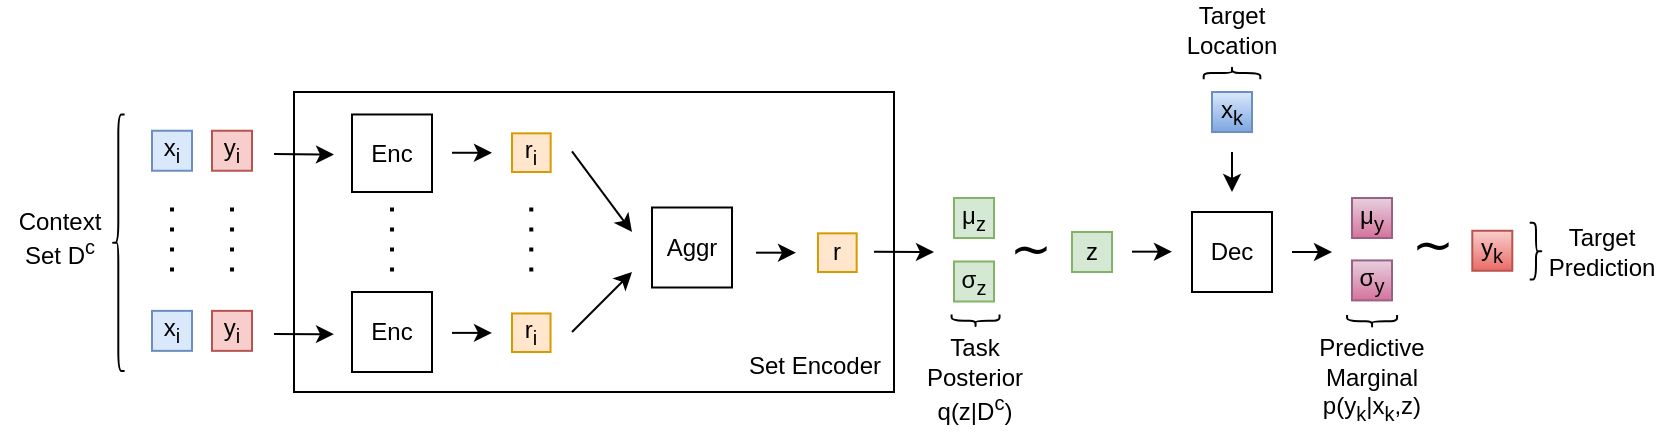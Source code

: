 <mxfile scale="2" border="0">
    <diagram id="46wkXJ3s1SWyICgpauGp" name="Page-1">
        <mxGraphModel dx="1038" dy="779" grid="1" gridSize="10" guides="1" tooltips="1" connect="1" arrows="1" fold="1" page="1" pageScale="1" pageWidth="1100" pageHeight="850" math="0" shadow="0">
            <root>
                <mxCell id="0"/>
                <mxCell id="1" parent="0"/>
                <mxCell id="48" value="" style="rounded=0;whiteSpace=wrap;html=1;" parent="1" vertex="1">
                    <mxGeometry x="210" y="190" width="300" height="150" as="geometry"/>
                </mxCell>
                <mxCell id="3" value="&lt;font color=&quot;#000000&quot;&gt;x&lt;sub&gt;i&lt;/sub&gt;&lt;/font&gt;" style="whiteSpace=wrap;html=1;aspect=fixed;fillColor=#dae8fc;strokeColor=#6c8ebf;" parent="1" vertex="1">
                    <mxGeometry x="139" y="209.37" width="20" height="20" as="geometry"/>
                </mxCell>
                <mxCell id="4" value="&lt;font color=&quot;#000000&quot;&gt;y&lt;sub&gt;i&lt;/sub&gt;&lt;/font&gt;" style="whiteSpace=wrap;html=1;aspect=fixed;fillColor=#f8cecc;strokeColor=#b85450;" parent="1" vertex="1">
                    <mxGeometry x="169" y="209.37" width="20" height="20" as="geometry"/>
                </mxCell>
                <mxCell id="8" value="&lt;font color=&quot;#000000&quot;&gt;x&lt;sub&gt;i&lt;/sub&gt;&lt;/font&gt;" style="whiteSpace=wrap;html=1;aspect=fixed;fillColor=#dae8fc;strokeColor=#6c8ebf;" parent="1" vertex="1">
                    <mxGeometry x="139" y="299.43" width="20" height="20" as="geometry"/>
                </mxCell>
                <mxCell id="9" value="&lt;font color=&quot;#000000&quot;&gt;y&lt;sub&gt;i&lt;/sub&gt;&lt;/font&gt;" style="whiteSpace=wrap;html=1;aspect=fixed;fillColor=#f8cecc;strokeColor=#b85450;" parent="1" vertex="1">
                    <mxGeometry x="169" y="299.43" width="20" height="20" as="geometry"/>
                </mxCell>
                <mxCell id="12" value="" style="line;strokeWidth=2;direction=south;html=1;dashed=1;dashPattern=1 4;" parent="1" vertex="1">
                    <mxGeometry x="174" y="247.75" width="10" height="36" as="geometry"/>
                </mxCell>
                <mxCell id="13" value="" style="endArrow=classic;html=1;" parent="1" edge="1">
                    <mxGeometry width="50" height="50" relative="1" as="geometry">
                        <mxPoint x="200" y="221" as="sourcePoint"/>
                        <mxPoint x="230" y="221.3" as="targetPoint"/>
                    </mxGeometry>
                </mxCell>
                <mxCell id="14" value="" style="endArrow=classic;html=1;" parent="1" edge="1">
                    <mxGeometry width="50" height="50" relative="1" as="geometry">
                        <mxPoint x="200" y="311" as="sourcePoint"/>
                        <mxPoint x="230" y="311.09" as="targetPoint"/>
                    </mxGeometry>
                </mxCell>
                <mxCell id="19" value="" style="endArrow=classic;html=1;" parent="1" edge="1">
                    <mxGeometry width="50" height="50" relative="1" as="geometry">
                        <mxPoint x="289" y="220.38" as="sourcePoint"/>
                        <mxPoint x="309" y="220.38" as="targetPoint"/>
                    </mxGeometry>
                </mxCell>
                <mxCell id="20" value="" style="endArrow=classic;html=1;" parent="1" edge="1">
                    <mxGeometry width="50" height="50" relative="1" as="geometry">
                        <mxPoint x="289" y="310.44" as="sourcePoint"/>
                        <mxPoint x="309" y="310.44" as="targetPoint"/>
                    </mxGeometry>
                </mxCell>
                <mxCell id="21" value="&lt;font color=&quot;#000000&quot;&gt;r&lt;sub&gt;i&lt;/sub&gt;&lt;/font&gt;" style="whiteSpace=wrap;html=1;aspect=fixed;fillColor=#ffe6cc;strokeColor=#d79b00;" parent="1" vertex="1">
                    <mxGeometry x="319" y="210.67" width="19.33" height="19.33" as="geometry"/>
                </mxCell>
                <mxCell id="22" value="&lt;font color=&quot;#000000&quot;&gt;r&lt;sub&gt;i&lt;/sub&gt;&lt;/font&gt;" style="whiteSpace=wrap;html=1;aspect=fixed;fillColor=#ffe6cc;strokeColor=#d79b00;" parent="1" vertex="1">
                    <mxGeometry x="319" y="300.73" width="19.27" height="19.27" as="geometry"/>
                </mxCell>
                <mxCell id="23" value="" style="line;strokeWidth=2;direction=south;html=1;dashed=1;dashPattern=1 4;" parent="1" vertex="1">
                    <mxGeometry x="254" y="247.75" width="10" height="36" as="geometry"/>
                </mxCell>
                <mxCell id="24" value="" style="line;strokeWidth=2;direction=south;html=1;dashed=1;dashPattern=1 4;" parent="1" vertex="1">
                    <mxGeometry x="323.64" y="247.75" width="10" height="36" as="geometry"/>
                </mxCell>
                <mxCell id="26" value="" style="endArrow=classic;html=1;" parent="1" edge="1">
                    <mxGeometry width="50" height="50" relative="1" as="geometry">
                        <mxPoint x="349" y="219.73" as="sourcePoint"/>
                        <mxPoint x="379" y="260" as="targetPoint"/>
                    </mxGeometry>
                </mxCell>
                <mxCell id="27" value="" style="endArrow=classic;html=1;" parent="1" edge="1">
                    <mxGeometry width="50" height="50" relative="1" as="geometry">
                        <mxPoint x="349" y="310" as="sourcePoint"/>
                        <mxPoint x="379" y="280" as="targetPoint"/>
                    </mxGeometry>
                </mxCell>
                <mxCell id="28" value="Enc" style="rounded=0;whiteSpace=wrap;html=1;" parent="1" vertex="1">
                    <mxGeometry x="239" y="201.24" width="40" height="38.76" as="geometry"/>
                </mxCell>
                <mxCell id="29" value="Enc" style="rounded=0;whiteSpace=wrap;html=1;" parent="1" vertex="1">
                    <mxGeometry x="239" y="290" width="40" height="40" as="geometry"/>
                </mxCell>
                <mxCell id="30" value="Aggr" style="rounded=0;whiteSpace=wrap;html=1;" parent="1" vertex="1">
                    <mxGeometry x="389" y="247.75" width="40" height="40" as="geometry"/>
                </mxCell>
                <mxCell id="33" value="μ&lt;sub&gt;z&lt;/sub&gt;" style="whiteSpace=wrap;html=1;aspect=fixed;fillColor=#d5e8d4;strokeColor=#82b366;fontColor=#000000;" parent="1" vertex="1">
                    <mxGeometry x="540" y="243" width="20" height="20" as="geometry"/>
                </mxCell>
                <mxCell id="34" value="σ&lt;sub&gt;z&lt;/sub&gt;" style="whiteSpace=wrap;html=1;aspect=fixed;fillColor=#d5e8d4;strokeColor=#82b366;fontColor=#000000;" parent="1" vertex="1">
                    <mxGeometry x="540" y="274.75" width="20" height="20" as="geometry"/>
                </mxCell>
                <mxCell id="37" value="" style="endArrow=classic;html=1;" parent="1" edge="1">
                    <mxGeometry width="50" height="50" relative="1" as="geometry">
                        <mxPoint x="500" y="269.86" as="sourcePoint"/>
                        <mxPoint x="530" y="270" as="targetPoint"/>
                    </mxGeometry>
                </mxCell>
                <mxCell id="45" value="&lt;font color=&quot;#000000&quot;&gt;z&lt;/font&gt;" style="whiteSpace=wrap;html=1;aspect=fixed;fillColor=#d5e8d4;strokeColor=#82b366;" parent="1" vertex="1">
                    <mxGeometry x="599" y="260.0" width="20" height="20" as="geometry"/>
                </mxCell>
                <mxCell id="49" value="Set Encoder" style="text;html=1;strokeColor=none;fillColor=none;align=center;verticalAlign=middle;whiteSpace=wrap;rounded=0;" parent="1" vertex="1">
                    <mxGeometry x="433" y="315.9" width="75" height="22.1" as="geometry"/>
                </mxCell>
                <mxCell id="50" value="" style="line;strokeWidth=2;direction=south;html=1;dashed=1;dashPattern=1 4;" parent="1" vertex="1">
                    <mxGeometry x="144" y="247.75" width="10" height="36" as="geometry"/>
                </mxCell>
                <mxCell id="51" value="" style="endArrow=classic;html=1;" parent="1" edge="1">
                    <mxGeometry width="50" height="50" relative="1" as="geometry">
                        <mxPoint x="629" y="269.83" as="sourcePoint"/>
                        <mxPoint x="649" y="269.83" as="targetPoint"/>
                    </mxGeometry>
                </mxCell>
                <mxCell id="52" value="" style="endArrow=classic;html=1;" parent="1" edge="1">
                    <mxGeometry width="50" height="50" relative="1" as="geometry">
                        <mxPoint x="679" y="220" as="sourcePoint"/>
                        <mxPoint x="679" y="240" as="targetPoint"/>
                    </mxGeometry>
                </mxCell>
                <mxCell id="53" value="&lt;font color=&quot;#000000&quot;&gt;x&lt;sub&gt;k&lt;/sub&gt;&lt;/font&gt;" style="whiteSpace=wrap;html=1;aspect=fixed;fillColor=#dae8fc;strokeColor=#6c8ebf;gradientColor=#7ea6e0;" parent="1" vertex="1">
                    <mxGeometry x="669" y="190.0" width="20" height="20" as="geometry"/>
                </mxCell>
                <mxCell id="54" value="Dec" style="rounded=0;whiteSpace=wrap;html=1;" parent="1" vertex="1">
                    <mxGeometry x="659" y="250" width="40" height="40" as="geometry"/>
                </mxCell>
                <mxCell id="55" value="μ&lt;sub&gt;y&lt;/sub&gt;" style="whiteSpace=wrap;html=1;aspect=fixed;fillColor=#e6d0de;strokeColor=#996185;gradientColor=#d5739d;fontColor=#000000;" parent="1" vertex="1">
                    <mxGeometry x="739" y="243" width="20" height="20" as="geometry"/>
                </mxCell>
                <mxCell id="56" value="σ&lt;sub&gt;y&lt;/sub&gt;" style="whiteSpace=wrap;html=1;aspect=fixed;fillColor=#e6d0de;strokeColor=#996185;gradientColor=#d5739d;fontColor=#000000;" parent="1" vertex="1">
                    <mxGeometry x="739" y="274.21" width="20" height="20" as="geometry"/>
                </mxCell>
                <mxCell id="58" value="" style="endArrow=classic;html=1;" parent="1" edge="1">
                    <mxGeometry width="50" height="50" relative="1" as="geometry">
                        <mxPoint x="709" y="270.0" as="sourcePoint"/>
                        <mxPoint x="729" y="270" as="targetPoint"/>
                    </mxGeometry>
                </mxCell>
                <mxCell id="62" value="&lt;font color=&quot;#000000&quot;&gt;y&lt;sub&gt;k&lt;/sub&gt;&lt;/font&gt;" style="whiteSpace=wrap;html=1;aspect=fixed;fillColor=#f8cecc;strokeColor=#b85450;gradientColor=#ea6b66;" parent="1" vertex="1">
                    <mxGeometry x="799.15" y="259.38" width="20" height="20" as="geometry"/>
                </mxCell>
                <mxCell id="64" value="" style="shape=curlyBracket;whiteSpace=wrap;html=1;rounded=1;labelPosition=left;verticalLabelPosition=middle;align=right;verticalAlign=middle;fontColor=#000000;rotation=0;" parent="1" vertex="1">
                    <mxGeometry x="119" y="201.24" width="6.3" height="128.32" as="geometry"/>
                </mxCell>
                <mxCell id="65" value="&lt;font style=&quot;font-size: 12px;&quot;&gt;Context Set D&lt;sup style=&quot;&quot;&gt;c&lt;/sup&gt;&lt;/font&gt;" style="text;html=1;strokeColor=none;fillColor=none;align=center;verticalAlign=middle;whiteSpace=wrap;rounded=0;fontColor=#000000;" parent="1" vertex="1">
                    <mxGeometry x="63.3" y="247.75" width="60" height="30" as="geometry"/>
                </mxCell>
                <mxCell id="66" value="" style="shape=curlyBracket;whiteSpace=wrap;html=1;rounded=1;labelPosition=left;verticalLabelPosition=middle;align=right;verticalAlign=middle;fontColor=#000000;rotation=90;" parent="1" vertex="1">
                    <mxGeometry x="675.85" y="166.32" width="6.3" height="28.32" as="geometry"/>
                </mxCell>
                <mxCell id="67" value="Target Location" style="text;html=1;strokeColor=none;fillColor=none;align=center;verticalAlign=middle;whiteSpace=wrap;rounded=0;fontColor=#000000;" parent="1" vertex="1">
                    <mxGeometry x="659" y="150" width="40" height="18.32" as="geometry"/>
                </mxCell>
                <mxCell id="68" value="" style="shape=curlyBracket;whiteSpace=wrap;html=1;rounded=1;labelPosition=left;verticalLabelPosition=middle;align=right;verticalAlign=middle;fontColor=#000000;rotation=-90;" parent="1" vertex="1">
                    <mxGeometry x="547.63" y="292.38" width="6.3" height="23.97" as="geometry"/>
                </mxCell>
                <mxCell id="69" value="&lt;font style=&quot;font-size: 12px;&quot;&gt;Task Posterior q(z|D&lt;sup&gt;c&lt;/sup&gt;)&lt;/font&gt;" style="text;html=1;strokeColor=none;fillColor=none;align=center;verticalAlign=middle;whiteSpace=wrap;rounded=0;fontColor=#000000;" parent="1" vertex="1">
                    <mxGeometry x="514.29" y="303.73" width="72.98" height="60" as="geometry"/>
                </mxCell>
                <mxCell id="71" value="" style="shape=curlyBracket;whiteSpace=wrap;html=1;rounded=1;labelPosition=left;verticalLabelPosition=middle;align=right;verticalAlign=middle;fontColor=#000000;rotation=-90;" parent="1" vertex="1">
                    <mxGeometry x="745.89" y="292.11" width="6.3" height="25" as="geometry"/>
                </mxCell>
                <mxCell id="72" value="&lt;font style=&quot;font-size: 12px;&quot;&gt;Predictive Marginal p(y&lt;sub&gt;k&lt;/sub&gt;|x&lt;sub style=&quot;&quot;&gt;k&lt;/sub&gt;,z)&lt;/font&gt;" style="text;html=1;strokeColor=none;fillColor=none;align=center;verticalAlign=middle;whiteSpace=wrap;rounded=0;fontColor=#000000;fontSize=12;" parent="1" vertex="1">
                    <mxGeometry x="719.04" y="310.95" width="60" height="45.57" as="geometry"/>
                </mxCell>
                <mxCell id="74" value="" style="shape=curlyBracket;whiteSpace=wrap;html=1;rounded=1;labelPosition=left;verticalLabelPosition=middle;align=right;verticalAlign=middle;fontColor=#000000;rotation=-180;" parent="1" vertex="1">
                    <mxGeometry x="827.85" y="255.43" width="6.3" height="28.32" as="geometry"/>
                </mxCell>
                <mxCell id="75" value="Target Prediction" style="text;html=1;strokeColor=none;fillColor=none;align=center;verticalAlign=middle;whiteSpace=wrap;rounded=0;fontColor=#000000;" parent="1" vertex="1">
                    <mxGeometry x="839.15" y="261.27" width="50" height="18.32" as="geometry"/>
                </mxCell>
                <mxCell id="76" value="&lt;font color=&quot;#000000&quot;&gt;r&lt;/font&gt;" style="whiteSpace=wrap;html=1;aspect=fixed;fillColor=#ffe6cc;strokeColor=#d79b00;" parent="1" vertex="1">
                    <mxGeometry x="472" y="260.67" width="19.33" height="19.33" as="geometry"/>
                </mxCell>
                <mxCell id="77" value="" style="endArrow=classic;html=1;" parent="1" edge="1">
                    <mxGeometry width="50" height="50" relative="1" as="geometry">
                        <mxPoint x="441" y="270.34" as="sourcePoint"/>
                        <mxPoint x="461" y="270.34" as="targetPoint"/>
                    </mxGeometry>
                </mxCell>
                <mxCell id="78" value="&lt;font style=&quot;font-size: 25px;&quot;&gt;∼&lt;/font&gt;" style="text;html=1;strokeColor=none;fillColor=none;align=center;verticalAlign=middle;whiteSpace=wrap;rounded=0;fontSize=12;" parent="1" vertex="1">
                    <mxGeometry x="561.44" y="262" width="34.56" height="10.21" as="geometry"/>
                </mxCell>
                <mxCell id="79" value="&lt;font style=&quot;font-size: 25px;&quot;&gt;∼&lt;/font&gt;" style="text;html=1;strokeColor=none;fillColor=none;align=center;verticalAlign=middle;whiteSpace=wrap;rounded=0;fontSize=12;" parent="1" vertex="1">
                    <mxGeometry x="762" y="260.38" width="34.56" height="10.21" as="geometry"/>
                </mxCell>
            </root>
        </mxGraphModel>
    </diagram>
</mxfile>